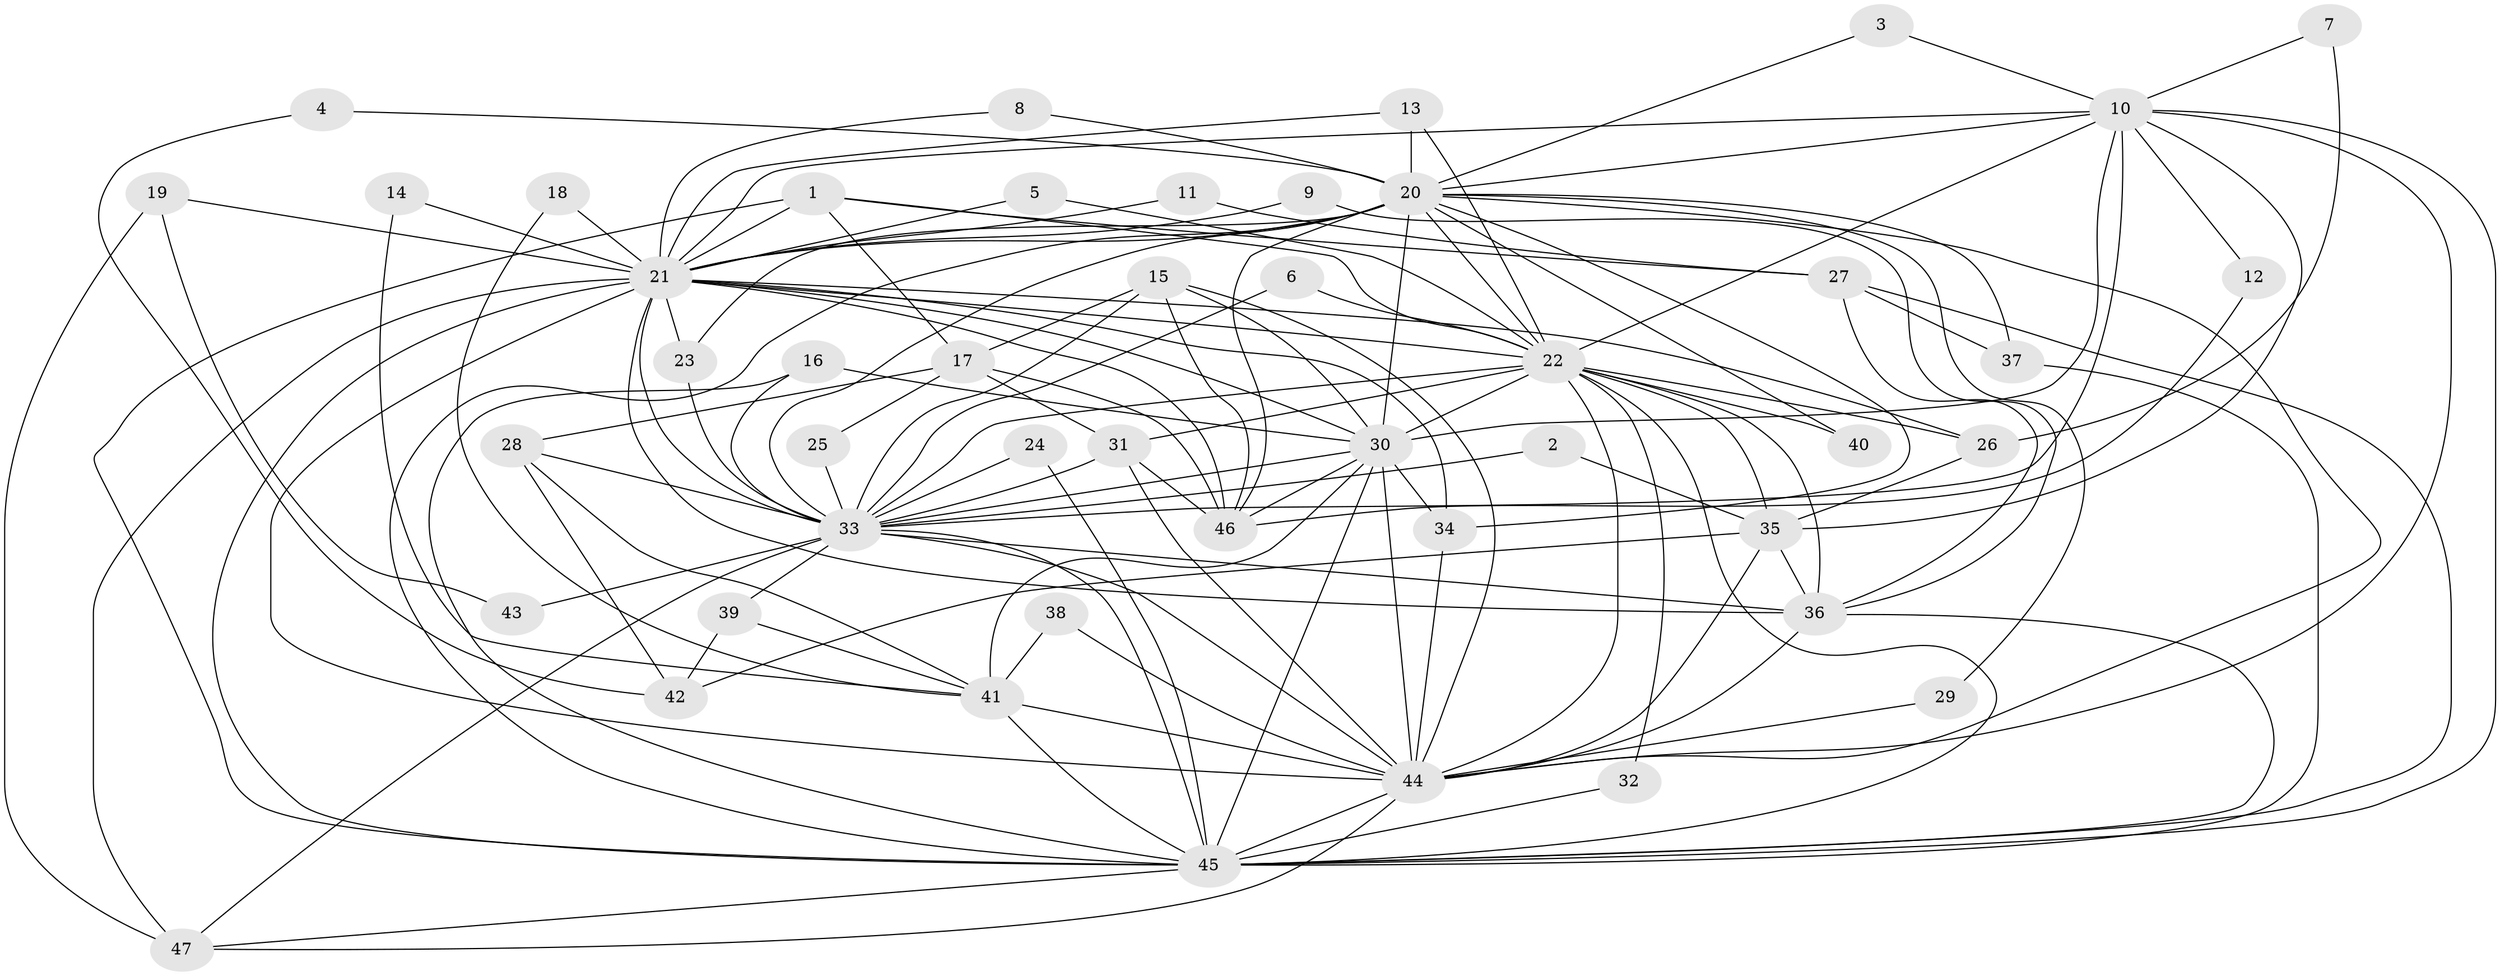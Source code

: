 // original degree distribution, {29: 0.010752688172043012, 15: 0.010752688172043012, 20: 0.010752688172043012, 13: 0.010752688172043012, 12: 0.010752688172043012, 21: 0.010752688172043012, 19: 0.03225806451612903, 16: 0.010752688172043012, 5: 0.053763440860215055, 3: 0.15053763440860216, 6: 0.021505376344086023, 2: 0.5268817204301075, 8: 0.010752688172043012, 7: 0.021505376344086023, 4: 0.10752688172043011}
// Generated by graph-tools (version 1.1) at 2025/49/03/09/25 03:49:40]
// undirected, 47 vertices, 132 edges
graph export_dot {
graph [start="1"]
  node [color=gray90,style=filled];
  1;
  2;
  3;
  4;
  5;
  6;
  7;
  8;
  9;
  10;
  11;
  12;
  13;
  14;
  15;
  16;
  17;
  18;
  19;
  20;
  21;
  22;
  23;
  24;
  25;
  26;
  27;
  28;
  29;
  30;
  31;
  32;
  33;
  34;
  35;
  36;
  37;
  38;
  39;
  40;
  41;
  42;
  43;
  44;
  45;
  46;
  47;
  1 -- 17 [weight=1.0];
  1 -- 21 [weight=1.0];
  1 -- 22 [weight=1.0];
  1 -- 27 [weight=1.0];
  1 -- 45 [weight=1.0];
  2 -- 33 [weight=1.0];
  2 -- 35 [weight=1.0];
  3 -- 10 [weight=1.0];
  3 -- 20 [weight=1.0];
  4 -- 20 [weight=1.0];
  4 -- 42 [weight=1.0];
  5 -- 21 [weight=1.0];
  5 -- 22 [weight=1.0];
  6 -- 22 [weight=1.0];
  6 -- 33 [weight=1.0];
  7 -- 10 [weight=1.0];
  7 -- 26 [weight=1.0];
  8 -- 20 [weight=1.0];
  8 -- 21 [weight=1.0];
  9 -- 21 [weight=1.0];
  9 -- 36 [weight=1.0];
  10 -- 12 [weight=1.0];
  10 -- 20 [weight=2.0];
  10 -- 21 [weight=2.0];
  10 -- 22 [weight=1.0];
  10 -- 30 [weight=1.0];
  10 -- 33 [weight=2.0];
  10 -- 35 [weight=1.0];
  10 -- 44 [weight=1.0];
  10 -- 45 [weight=2.0];
  11 -- 21 [weight=1.0];
  11 -- 27 [weight=1.0];
  12 -- 46 [weight=1.0];
  13 -- 20 [weight=1.0];
  13 -- 21 [weight=1.0];
  13 -- 22 [weight=1.0];
  14 -- 21 [weight=1.0];
  14 -- 41 [weight=1.0];
  15 -- 17 [weight=1.0];
  15 -- 30 [weight=1.0];
  15 -- 33 [weight=1.0];
  15 -- 44 [weight=1.0];
  15 -- 46 [weight=1.0];
  16 -- 30 [weight=1.0];
  16 -- 33 [weight=1.0];
  16 -- 45 [weight=1.0];
  17 -- 25 [weight=1.0];
  17 -- 28 [weight=1.0];
  17 -- 31 [weight=1.0];
  17 -- 46 [weight=1.0];
  18 -- 21 [weight=1.0];
  18 -- 41 [weight=1.0];
  19 -- 21 [weight=2.0];
  19 -- 43 [weight=1.0];
  19 -- 47 [weight=1.0];
  20 -- 21 [weight=2.0];
  20 -- 22 [weight=2.0];
  20 -- 23 [weight=1.0];
  20 -- 29 [weight=1.0];
  20 -- 30 [weight=2.0];
  20 -- 33 [weight=5.0];
  20 -- 34 [weight=1.0];
  20 -- 37 [weight=1.0];
  20 -- 40 [weight=1.0];
  20 -- 44 [weight=2.0];
  20 -- 45 [weight=2.0];
  20 -- 46 [weight=1.0];
  21 -- 22 [weight=1.0];
  21 -- 23 [weight=1.0];
  21 -- 26 [weight=1.0];
  21 -- 30 [weight=1.0];
  21 -- 33 [weight=2.0];
  21 -- 34 [weight=1.0];
  21 -- 36 [weight=2.0];
  21 -- 44 [weight=1.0];
  21 -- 45 [weight=1.0];
  21 -- 46 [weight=1.0];
  21 -- 47 [weight=1.0];
  22 -- 26 [weight=1.0];
  22 -- 30 [weight=1.0];
  22 -- 31 [weight=1.0];
  22 -- 32 [weight=1.0];
  22 -- 33 [weight=2.0];
  22 -- 35 [weight=1.0];
  22 -- 36 [weight=1.0];
  22 -- 40 [weight=1.0];
  22 -- 44 [weight=1.0];
  22 -- 45 [weight=1.0];
  23 -- 33 [weight=2.0];
  24 -- 33 [weight=1.0];
  24 -- 45 [weight=1.0];
  25 -- 33 [weight=1.0];
  26 -- 35 [weight=1.0];
  27 -- 36 [weight=1.0];
  27 -- 37 [weight=1.0];
  27 -- 45 [weight=1.0];
  28 -- 33 [weight=1.0];
  28 -- 41 [weight=1.0];
  28 -- 42 [weight=1.0];
  29 -- 44 [weight=1.0];
  30 -- 33 [weight=2.0];
  30 -- 34 [weight=1.0];
  30 -- 41 [weight=2.0];
  30 -- 44 [weight=1.0];
  30 -- 45 [weight=1.0];
  30 -- 46 [weight=1.0];
  31 -- 33 [weight=1.0];
  31 -- 44 [weight=1.0];
  31 -- 46 [weight=1.0];
  32 -- 45 [weight=1.0];
  33 -- 36 [weight=1.0];
  33 -- 39 [weight=1.0];
  33 -- 43 [weight=1.0];
  33 -- 44 [weight=2.0];
  33 -- 45 [weight=2.0];
  33 -- 47 [weight=2.0];
  34 -- 44 [weight=1.0];
  35 -- 36 [weight=1.0];
  35 -- 42 [weight=1.0];
  35 -- 44 [weight=1.0];
  36 -- 44 [weight=1.0];
  36 -- 45 [weight=1.0];
  37 -- 45 [weight=1.0];
  38 -- 41 [weight=1.0];
  38 -- 44 [weight=1.0];
  39 -- 41 [weight=1.0];
  39 -- 42 [weight=1.0];
  41 -- 44 [weight=1.0];
  41 -- 45 [weight=1.0];
  44 -- 45 [weight=1.0];
  44 -- 47 [weight=1.0];
  45 -- 47 [weight=1.0];
}
